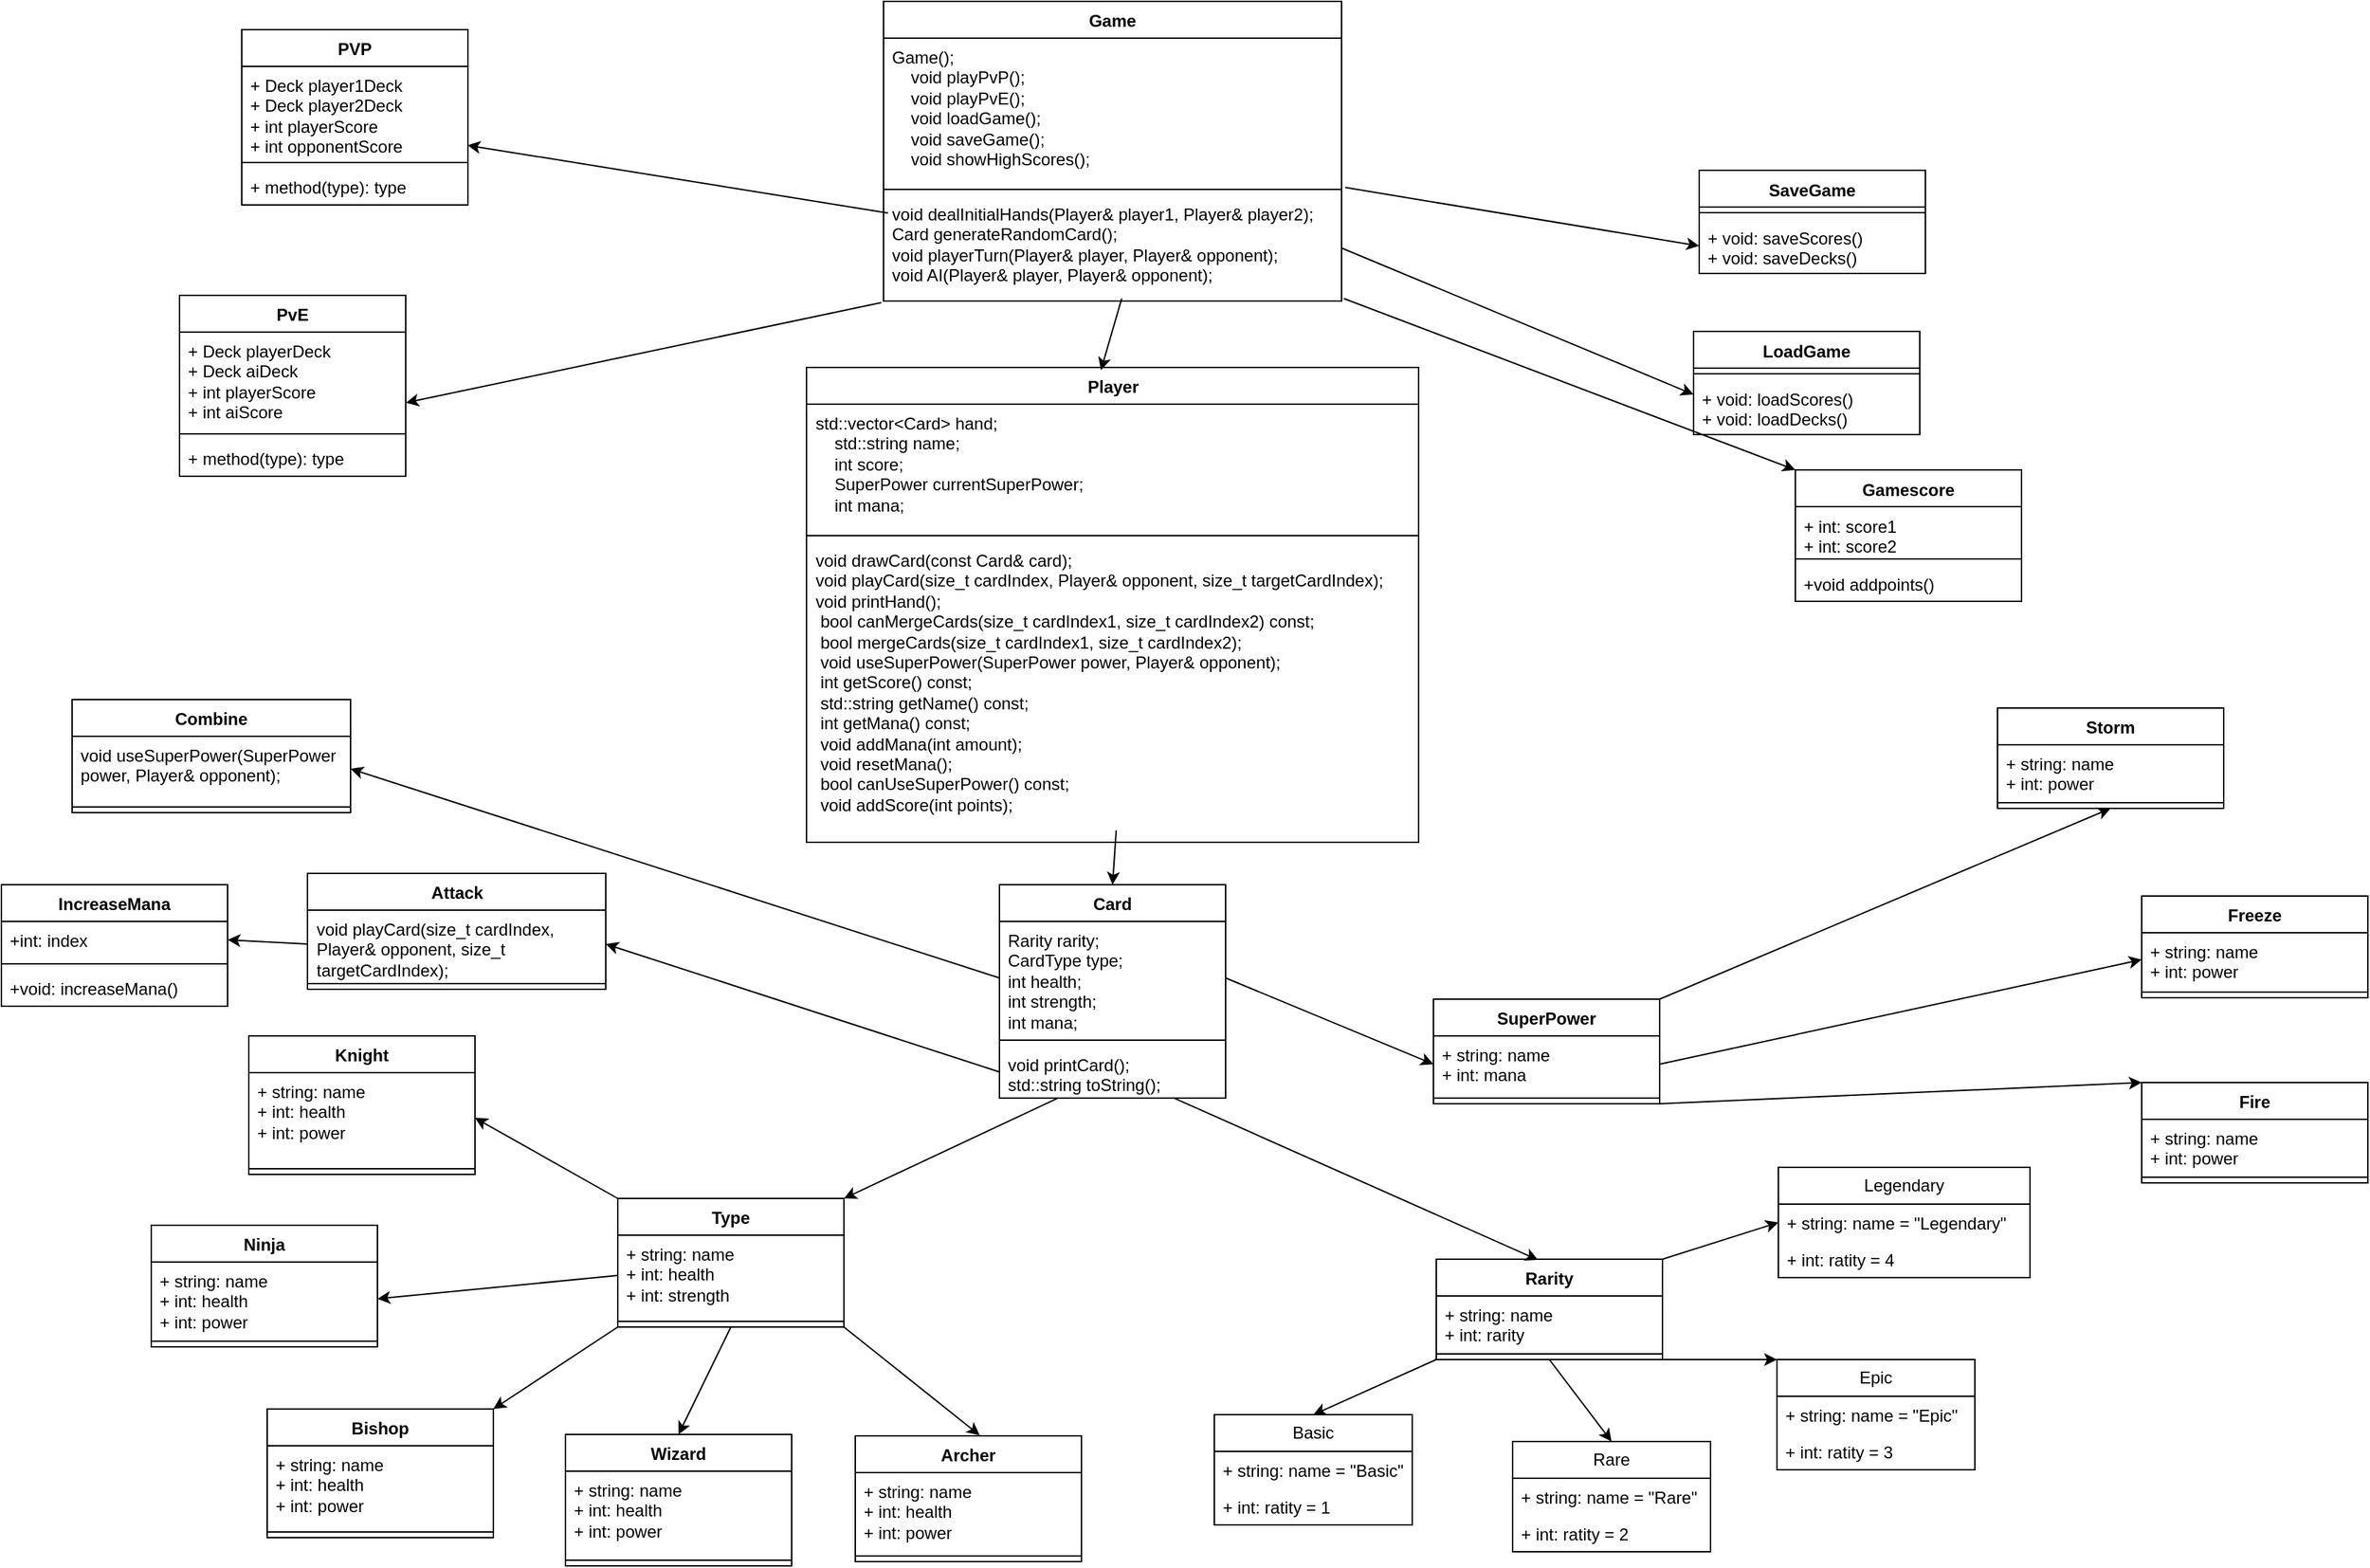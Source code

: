 <mxfile version="26.1.1">
  <diagram id="E9JyEOfvI5HxeWSQjzlO" name="Страница — 1">
    <mxGraphModel dx="2796" dy="2269" grid="0" gridSize="10" guides="1" tooltips="1" connect="1" arrows="1" fold="1" page="1" pageScale="1" pageWidth="827" pageHeight="1169" math="0" shadow="0">
      <root>
        <mxCell id="0" />
        <mxCell id="1" parent="0" />
        <mxCell id="IoHmCcuUlfXKSWEPL0SG-7" value="Card" style="swimlane;fontStyle=1;align=center;verticalAlign=top;childLayout=stackLayout;horizontal=1;startSize=26;horizontalStack=0;resizeParent=1;resizeParentMax=0;resizeLast=0;collapsible=1;marginBottom=0;whiteSpace=wrap;html=1;" parent="1" vertex="1">
          <mxGeometry x="107" y="341" width="160" height="151" as="geometry" />
        </mxCell>
        <mxCell id="IoHmCcuUlfXKSWEPL0SG-8" value="&lt;div&gt;Rarity rarity;&lt;/div&gt;&lt;div&gt;CardType type;&lt;/div&gt;&lt;div&gt;int health;&lt;/div&gt;&lt;div&gt;int strength;&lt;/div&gt;&lt;div&gt;int mana;&lt;/div&gt;" style="text;strokeColor=none;fillColor=none;align=left;verticalAlign=top;spacingLeft=4;spacingRight=4;overflow=hidden;rotatable=0;points=[[0,0.5],[1,0.5]];portConstraint=eastwest;whiteSpace=wrap;html=1;" parent="IoHmCcuUlfXKSWEPL0SG-7" vertex="1">
          <mxGeometry y="26" width="160" height="80" as="geometry" />
        </mxCell>
        <mxCell id="IoHmCcuUlfXKSWEPL0SG-9" value="" style="line;strokeWidth=1;fillColor=none;align=left;verticalAlign=middle;spacingTop=-1;spacingLeft=3;spacingRight=3;rotatable=0;labelPosition=right;points=[];portConstraint=eastwest;strokeColor=inherit;" parent="IoHmCcuUlfXKSWEPL0SG-7" vertex="1">
          <mxGeometry y="106" width="160" height="8" as="geometry" />
        </mxCell>
        <mxCell id="IoHmCcuUlfXKSWEPL0SG-10" value="&lt;div&gt;void printCard();&lt;/div&gt;&lt;div&gt;std::string toString();&lt;/div&gt;" style="text;strokeColor=none;fillColor=none;align=left;verticalAlign=top;spacingLeft=4;spacingRight=4;overflow=hidden;rotatable=0;points=[[0,0.5],[1,0.5]];portConstraint=eastwest;whiteSpace=wrap;html=1;" parent="IoHmCcuUlfXKSWEPL0SG-7" vertex="1">
          <mxGeometry y="114" width="160" height="37" as="geometry" />
        </mxCell>
        <mxCell id="IoHmCcuUlfXKSWEPL0SG-11" value="Type" style="swimlane;fontStyle=1;align=center;verticalAlign=top;childLayout=stackLayout;horizontal=1;startSize=26;horizontalStack=0;resizeParent=1;resizeParentMax=0;resizeLast=0;collapsible=1;marginBottom=0;whiteSpace=wrap;html=1;" parent="1" vertex="1">
          <mxGeometry x="-163" y="563" width="160" height="91" as="geometry" />
        </mxCell>
        <mxCell id="IoHmCcuUlfXKSWEPL0SG-12" value="&lt;div&gt;+ string: name&lt;/div&gt;+ int: health&lt;div&gt;+ int: strength&lt;/div&gt;" style="text;strokeColor=none;fillColor=none;align=left;verticalAlign=top;spacingLeft=4;spacingRight=4;overflow=hidden;rotatable=0;points=[[0,0.5],[1,0.5]];portConstraint=eastwest;whiteSpace=wrap;html=1;" parent="IoHmCcuUlfXKSWEPL0SG-11" vertex="1">
          <mxGeometry y="26" width="160" height="57" as="geometry" />
        </mxCell>
        <mxCell id="IoHmCcuUlfXKSWEPL0SG-13" value="" style="line;strokeWidth=1;fillColor=none;align=left;verticalAlign=middle;spacingTop=-1;spacingLeft=3;spacingRight=3;rotatable=0;labelPosition=right;points=[];portConstraint=eastwest;strokeColor=inherit;" parent="IoHmCcuUlfXKSWEPL0SG-11" vertex="1">
          <mxGeometry y="83" width="160" height="8" as="geometry" />
        </mxCell>
        <mxCell id="IoHmCcuUlfXKSWEPL0SG-19" value="Game" style="swimlane;fontStyle=1;align=center;verticalAlign=top;childLayout=stackLayout;horizontal=1;startSize=26;horizontalStack=0;resizeParent=1;resizeParentMax=0;resizeLast=0;collapsible=1;marginBottom=0;whiteSpace=wrap;html=1;" parent="1" vertex="1">
          <mxGeometry x="25" y="-284" width="324" height="212" as="geometry" />
        </mxCell>
        <mxCell id="IoHmCcuUlfXKSWEPL0SG-20" value="&lt;div&gt;Game();&amp;nbsp;&lt;/div&gt;&lt;div&gt;&amp;nbsp; &amp;nbsp; void playPvP();&amp;nbsp;&lt;/div&gt;&lt;div&gt;&amp;nbsp; &amp;nbsp; void playPvE();&amp;nbsp;&lt;/div&gt;&lt;div&gt;&amp;nbsp; &amp;nbsp; void loadGame();&lt;/div&gt;&lt;div&gt;&amp;nbsp; &amp;nbsp; void saveGame();&lt;/div&gt;&lt;div&gt;&amp;nbsp; &amp;nbsp; void showHighScores();&lt;/div&gt;" style="text;strokeColor=none;fillColor=none;align=left;verticalAlign=top;spacingLeft=4;spacingRight=4;overflow=hidden;rotatable=0;points=[[0,0.5],[1,0.5]];portConstraint=eastwest;whiteSpace=wrap;html=1;" parent="IoHmCcuUlfXKSWEPL0SG-19" vertex="1">
          <mxGeometry y="26" width="324" height="103" as="geometry" />
        </mxCell>
        <mxCell id="IoHmCcuUlfXKSWEPL0SG-21" value="" style="line;strokeWidth=1;fillColor=none;align=left;verticalAlign=middle;spacingTop=-1;spacingLeft=3;spacingRight=3;rotatable=0;labelPosition=right;points=[];portConstraint=eastwest;strokeColor=inherit;" parent="IoHmCcuUlfXKSWEPL0SG-19" vertex="1">
          <mxGeometry y="129" width="324" height="8" as="geometry" />
        </mxCell>
        <mxCell id="IoHmCcuUlfXKSWEPL0SG-22" value="&lt;div&gt;void dealInitialHands(Player&amp;amp; player1, Player&amp;amp; player2);&amp;nbsp;&amp;nbsp;&lt;/div&gt;&lt;div&gt;Card generateRandomCard();&lt;/div&gt;&lt;div&gt;void playerTurn(Player&amp;amp; player, Player&amp;amp; opponent);&lt;/div&gt;&lt;div&gt;void AI(Player&amp;amp; player, Player&amp;amp; opponent);&lt;/div&gt;" style="text;strokeColor=none;fillColor=none;align=left;verticalAlign=top;spacingLeft=4;spacingRight=4;overflow=hidden;rotatable=0;points=[[0,0.5],[1,0.5]];portConstraint=eastwest;whiteSpace=wrap;html=1;" parent="IoHmCcuUlfXKSWEPL0SG-19" vertex="1">
          <mxGeometry y="137" width="324" height="75" as="geometry" />
        </mxCell>
        <mxCell id="IoHmCcuUlfXKSWEPL0SG-27" value="SaveGame" style="swimlane;fontStyle=1;align=center;verticalAlign=top;childLayout=stackLayout;horizontal=1;startSize=26;horizontalStack=0;resizeParent=1;resizeParentMax=0;resizeLast=0;collapsible=1;marginBottom=0;whiteSpace=wrap;html=1;" parent="1" vertex="1">
          <mxGeometry x="602" y="-164.5" width="160" height="73" as="geometry" />
        </mxCell>
        <mxCell id="IoHmCcuUlfXKSWEPL0SG-29" value="" style="line;strokeWidth=1;fillColor=none;align=left;verticalAlign=middle;spacingTop=-1;spacingLeft=3;spacingRight=3;rotatable=0;labelPosition=right;points=[];portConstraint=eastwest;strokeColor=inherit;" parent="IoHmCcuUlfXKSWEPL0SG-27" vertex="1">
          <mxGeometry y="26" width="160" height="8" as="geometry" />
        </mxCell>
        <mxCell id="IoHmCcuUlfXKSWEPL0SG-30" value="+ void: saveScores()&lt;div&gt;+ void: saveDecks()&lt;/div&gt;" style="text;strokeColor=none;fillColor=none;align=left;verticalAlign=top;spacingLeft=4;spacingRight=4;overflow=hidden;rotatable=0;points=[[0,0.5],[1,0.5]];portConstraint=eastwest;whiteSpace=wrap;html=1;" parent="IoHmCcuUlfXKSWEPL0SG-27" vertex="1">
          <mxGeometry y="34" width="160" height="39" as="geometry" />
        </mxCell>
        <mxCell id="IoHmCcuUlfXKSWEPL0SG-31" value="LoadGame" style="swimlane;fontStyle=1;align=center;verticalAlign=top;childLayout=stackLayout;horizontal=1;startSize=26;horizontalStack=0;resizeParent=1;resizeParentMax=0;resizeLast=0;collapsible=1;marginBottom=0;whiteSpace=wrap;html=1;" parent="1" vertex="1">
          <mxGeometry x="598" y="-50.5" width="160" height="73" as="geometry" />
        </mxCell>
        <mxCell id="IoHmCcuUlfXKSWEPL0SG-33" value="" style="line;strokeWidth=1;fillColor=none;align=left;verticalAlign=middle;spacingTop=-1;spacingLeft=3;spacingRight=3;rotatable=0;labelPosition=right;points=[];portConstraint=eastwest;strokeColor=inherit;" parent="IoHmCcuUlfXKSWEPL0SG-31" vertex="1">
          <mxGeometry y="26" width="160" height="8" as="geometry" />
        </mxCell>
        <mxCell id="IoHmCcuUlfXKSWEPL0SG-34" value="+ void: loadScores()&lt;div&gt;+ void: loadDecks()&lt;/div&gt;" style="text;strokeColor=none;fillColor=none;align=left;verticalAlign=top;spacingLeft=4;spacingRight=4;overflow=hidden;rotatable=0;points=[[0,0.5],[1,0.5]];portConstraint=eastwest;whiteSpace=wrap;html=1;" parent="IoHmCcuUlfXKSWEPL0SG-31" vertex="1">
          <mxGeometry y="34" width="160" height="39" as="geometry" />
        </mxCell>
        <mxCell id="IoHmCcuUlfXKSWEPL0SG-35" value="Player" style="swimlane;fontStyle=1;align=center;verticalAlign=top;childLayout=stackLayout;horizontal=1;startSize=26;horizontalStack=0;resizeParent=1;resizeParentMax=0;resizeLast=0;collapsible=1;marginBottom=0;whiteSpace=wrap;html=1;" parent="1" vertex="1">
          <mxGeometry x="-29.5" y="-25" width="433" height="336" as="geometry" />
        </mxCell>
        <mxCell id="IoHmCcuUlfXKSWEPL0SG-36" value="&lt;div&gt;std::vector&amp;lt;Card&amp;gt; hand;&lt;/div&gt;&lt;div&gt;&amp;nbsp; &amp;nbsp; std::string name;&lt;/div&gt;&lt;div&gt;&amp;nbsp; &amp;nbsp; int score;&lt;/div&gt;&lt;div&gt;&amp;nbsp; &amp;nbsp; SuperPower currentSuperPower;&lt;/div&gt;&lt;div&gt;&amp;nbsp; &amp;nbsp; int mana;&lt;/div&gt;" style="text;strokeColor=none;fillColor=none;align=left;verticalAlign=top;spacingLeft=4;spacingRight=4;overflow=hidden;rotatable=0;points=[[0,0.5],[1,0.5]];portConstraint=eastwest;whiteSpace=wrap;html=1;" parent="IoHmCcuUlfXKSWEPL0SG-35" vertex="1">
          <mxGeometry y="26" width="433" height="89" as="geometry" />
        </mxCell>
        <mxCell id="IoHmCcuUlfXKSWEPL0SG-37" value="" style="line;strokeWidth=1;fillColor=none;align=left;verticalAlign=middle;spacingTop=-1;spacingLeft=3;spacingRight=3;rotatable=0;labelPosition=right;points=[];portConstraint=eastwest;strokeColor=inherit;" parent="IoHmCcuUlfXKSWEPL0SG-35" vertex="1">
          <mxGeometry y="115" width="433" height="8" as="geometry" />
        </mxCell>
        <mxCell id="IoHmCcuUlfXKSWEPL0SG-38" value="&lt;div&gt;void drawCard(const Card&amp;amp; card);&amp;nbsp;&lt;/div&gt;&lt;div&gt;void playCard(size_t cardIndex, Player&amp;amp; opponent, size_t targetCardIndex);&amp;nbsp;&lt;/div&gt;&lt;div&gt;void printHand();&amp;nbsp;&lt;/div&gt;&lt;div&gt;&amp;nbsp;bool canMergeCards(size_t cardIndex1, size_t cardIndex2) const;&amp;nbsp;&lt;/div&gt;&lt;div&gt;&amp;nbsp;bool mergeCards(size_t cardIndex1, size_t cardIndex2);&lt;/div&gt;&lt;div&gt;&amp;nbsp;void useSuperPower(SuperPower power, Player&amp;amp; opponent);&amp;nbsp;&amp;nbsp;&lt;/div&gt;&lt;div&gt;&amp;nbsp;int getScore() const;&amp;nbsp;&lt;/div&gt;&lt;div&gt;&amp;nbsp;std::string getName() const;&amp;nbsp;&lt;/div&gt;&lt;div&gt;&amp;nbsp;int getMana() const;&amp;nbsp;&amp;nbsp;&lt;/div&gt;&lt;div&gt;&amp;nbsp;void addMana(int amount);&lt;/div&gt;&lt;div&gt;&amp;nbsp;void resetMana();&amp;nbsp;&lt;/div&gt;&lt;div&gt;&amp;nbsp;bool canUseSuperPower() const;&amp;nbsp;&lt;/div&gt;&lt;div&gt;&amp;nbsp;void addScore(int points);&lt;/div&gt;" style="text;strokeColor=none;fillColor=none;align=left;verticalAlign=top;spacingLeft=4;spacingRight=4;overflow=hidden;rotatable=0;points=[[0,0.5],[1,0.5]];portConstraint=eastwest;whiteSpace=wrap;html=1;" parent="IoHmCcuUlfXKSWEPL0SG-35" vertex="1">
          <mxGeometry y="123" width="433" height="213" as="geometry" />
        </mxCell>
        <mxCell id="IoHmCcuUlfXKSWEPL0SG-39" value="Gamescore" style="swimlane;fontStyle=1;align=center;verticalAlign=top;childLayout=stackLayout;horizontal=1;startSize=26;horizontalStack=0;resizeParent=1;resizeParentMax=0;resizeLast=0;collapsible=1;marginBottom=0;whiteSpace=wrap;html=1;" parent="1" vertex="1">
          <mxGeometry x="670" y="47.5" width="160" height="93" as="geometry" />
        </mxCell>
        <mxCell id="IoHmCcuUlfXKSWEPL0SG-40" value="+ int: score1&lt;div&gt;+ int: score2&lt;/div&gt;" style="text;strokeColor=none;fillColor=none;align=left;verticalAlign=top;spacingLeft=4;spacingRight=4;overflow=hidden;rotatable=0;points=[[0,0.5],[1,0.5]];portConstraint=eastwest;whiteSpace=wrap;html=1;" parent="IoHmCcuUlfXKSWEPL0SG-39" vertex="1">
          <mxGeometry y="26" width="160" height="33" as="geometry" />
        </mxCell>
        <mxCell id="IoHmCcuUlfXKSWEPL0SG-41" value="" style="line;strokeWidth=1;fillColor=none;align=left;verticalAlign=middle;spacingTop=-1;spacingLeft=3;spacingRight=3;rotatable=0;labelPosition=right;points=[];portConstraint=eastwest;strokeColor=inherit;" parent="IoHmCcuUlfXKSWEPL0SG-39" vertex="1">
          <mxGeometry y="59" width="160" height="8" as="geometry" />
        </mxCell>
        <mxCell id="IoHmCcuUlfXKSWEPL0SG-42" value="+void addpoints()" style="text;strokeColor=none;fillColor=none;align=left;verticalAlign=top;spacingLeft=4;spacingRight=4;overflow=hidden;rotatable=0;points=[[0,0.5],[1,0.5]];portConstraint=eastwest;whiteSpace=wrap;html=1;" parent="IoHmCcuUlfXKSWEPL0SG-39" vertex="1">
          <mxGeometry y="67" width="160" height="26" as="geometry" />
        </mxCell>
        <mxCell id="ykiePtWH0I076xpk0Tyk-18" value="Ninja" style="swimlane;fontStyle=1;align=center;verticalAlign=top;childLayout=stackLayout;horizontal=1;startSize=26;horizontalStack=0;resizeParent=1;resizeParentMax=0;resizeLast=0;collapsible=1;marginBottom=0;whiteSpace=wrap;html=1;" parent="1" vertex="1">
          <mxGeometry x="-493" y="582" width="160" height="86" as="geometry" />
        </mxCell>
        <mxCell id="ykiePtWH0I076xpk0Tyk-19" value="&lt;div&gt;+ string: name&lt;/div&gt;+ int: health&lt;div&gt;+ int: power&lt;/div&gt;&lt;div&gt;&lt;br&gt;&lt;/div&gt;" style="text;strokeColor=none;fillColor=none;align=left;verticalAlign=top;spacingLeft=4;spacingRight=4;overflow=hidden;rotatable=0;points=[[0,0.5],[1,0.5]];portConstraint=eastwest;whiteSpace=wrap;html=1;" parent="ykiePtWH0I076xpk0Tyk-18" vertex="1">
          <mxGeometry y="26" width="160" height="52" as="geometry" />
        </mxCell>
        <mxCell id="ykiePtWH0I076xpk0Tyk-20" value="" style="line;strokeWidth=1;fillColor=none;align=left;verticalAlign=middle;spacingTop=-1;spacingLeft=3;spacingRight=3;rotatable=0;labelPosition=right;points=[];portConstraint=eastwest;strokeColor=inherit;" parent="ykiePtWH0I076xpk0Tyk-18" vertex="1">
          <mxGeometry y="78" width="160" height="8" as="geometry" />
        </mxCell>
        <mxCell id="ykiePtWH0I076xpk0Tyk-22" value="Wizard" style="swimlane;fontStyle=1;align=center;verticalAlign=top;childLayout=stackLayout;horizontal=1;startSize=26;horizontalStack=0;resizeParent=1;resizeParentMax=0;resizeLast=0;collapsible=1;marginBottom=0;whiteSpace=wrap;html=1;" parent="1" vertex="1">
          <mxGeometry x="-200" y="730" width="160" height="93" as="geometry" />
        </mxCell>
        <mxCell id="ykiePtWH0I076xpk0Tyk-23" value="&lt;div&gt;+ string: name&lt;/div&gt;+ int: health&lt;div&gt;+ int: power&lt;/div&gt;" style="text;strokeColor=none;fillColor=none;align=left;verticalAlign=top;spacingLeft=4;spacingRight=4;overflow=hidden;rotatable=0;points=[[0,0.5],[1,0.5]];portConstraint=eastwest;whiteSpace=wrap;html=1;" parent="ykiePtWH0I076xpk0Tyk-22" vertex="1">
          <mxGeometry y="26" width="160" height="59" as="geometry" />
        </mxCell>
        <mxCell id="ykiePtWH0I076xpk0Tyk-24" value="" style="line;strokeWidth=1;fillColor=none;align=left;verticalAlign=middle;spacingTop=-1;spacingLeft=3;spacingRight=3;rotatable=0;labelPosition=right;points=[];portConstraint=eastwest;strokeColor=inherit;" parent="ykiePtWH0I076xpk0Tyk-22" vertex="1">
          <mxGeometry y="85" width="160" height="8" as="geometry" />
        </mxCell>
        <mxCell id="ykiePtWH0I076xpk0Tyk-26" value="Archer" style="swimlane;fontStyle=1;align=center;verticalAlign=top;childLayout=stackLayout;horizontal=1;startSize=26;horizontalStack=0;resizeParent=1;resizeParentMax=0;resizeLast=0;collapsible=1;marginBottom=0;whiteSpace=wrap;html=1;" parent="1" vertex="1">
          <mxGeometry x="5" y="731" width="160" height="89" as="geometry" />
        </mxCell>
        <mxCell id="ykiePtWH0I076xpk0Tyk-27" value="&lt;div&gt;+ string: name&lt;/div&gt;+ int: health&lt;div&gt;+ int: power&lt;/div&gt;&lt;div&gt;&lt;br&gt;&lt;/div&gt;" style="text;strokeColor=none;fillColor=none;align=left;verticalAlign=top;spacingLeft=4;spacingRight=4;overflow=hidden;rotatable=0;points=[[0,0.5],[1,0.5]];portConstraint=eastwest;whiteSpace=wrap;html=1;" parent="ykiePtWH0I076xpk0Tyk-26" vertex="1">
          <mxGeometry y="26" width="160" height="55" as="geometry" />
        </mxCell>
        <mxCell id="ykiePtWH0I076xpk0Tyk-28" value="" style="line;strokeWidth=1;fillColor=none;align=left;verticalAlign=middle;spacingTop=-1;spacingLeft=3;spacingRight=3;rotatable=0;labelPosition=right;points=[];portConstraint=eastwest;strokeColor=inherit;" parent="ykiePtWH0I076xpk0Tyk-26" vertex="1">
          <mxGeometry y="81" width="160" height="8" as="geometry" />
        </mxCell>
        <mxCell id="gRIhyt6FCut3fSbZSsYY-1" value="Rarity" style="swimlane;fontStyle=1;align=center;verticalAlign=top;childLayout=stackLayout;horizontal=1;startSize=26;horizontalStack=0;resizeParent=1;resizeParentMax=0;resizeLast=0;collapsible=1;marginBottom=0;whiteSpace=wrap;html=1;" parent="1" vertex="1">
          <mxGeometry x="416" y="606" width="160" height="71" as="geometry" />
        </mxCell>
        <mxCell id="gRIhyt6FCut3fSbZSsYY-2" value="+ string: name&lt;div&gt;+ int: rarity&lt;/div&gt;" style="text;strokeColor=none;fillColor=none;align=left;verticalAlign=top;spacingLeft=4;spacingRight=4;overflow=hidden;rotatable=0;points=[[0,0.5],[1,0.5]];portConstraint=eastwest;whiteSpace=wrap;html=1;" parent="gRIhyt6FCut3fSbZSsYY-1" vertex="1">
          <mxGeometry y="26" width="160" height="37" as="geometry" />
        </mxCell>
        <mxCell id="gRIhyt6FCut3fSbZSsYY-3" value="" style="line;strokeWidth=1;fillColor=none;align=left;verticalAlign=middle;spacingTop=-1;spacingLeft=3;spacingRight=3;rotatable=0;labelPosition=right;points=[];portConstraint=eastwest;strokeColor=inherit;" parent="gRIhyt6FCut3fSbZSsYY-1" vertex="1">
          <mxGeometry y="63" width="160" height="8" as="geometry" />
        </mxCell>
        <mxCell id="gRIhyt6FCut3fSbZSsYY-7" value="Rare" style="swimlane;fontStyle=0;childLayout=stackLayout;horizontal=1;startSize=26;fillColor=none;horizontalStack=0;resizeParent=1;resizeParentMax=0;resizeLast=0;collapsible=1;marginBottom=0;whiteSpace=wrap;html=1;" parent="1" vertex="1">
          <mxGeometry x="470" y="735" width="140" height="78" as="geometry" />
        </mxCell>
        <mxCell id="gRIhyt6FCut3fSbZSsYY-8" value="+ string: name = &quot;Rare&quot;" style="text;strokeColor=none;fillColor=none;align=left;verticalAlign=top;spacingLeft=4;spacingRight=4;overflow=hidden;rotatable=0;points=[[0,0.5],[1,0.5]];portConstraint=eastwest;whiteSpace=wrap;html=1;" parent="gRIhyt6FCut3fSbZSsYY-7" vertex="1">
          <mxGeometry y="26" width="140" height="26" as="geometry" />
        </mxCell>
        <mxCell id="gRIhyt6FCut3fSbZSsYY-9" value="+ int: ratity = 2" style="text;strokeColor=none;fillColor=none;align=left;verticalAlign=top;spacingLeft=4;spacingRight=4;overflow=hidden;rotatable=0;points=[[0,0.5],[1,0.5]];portConstraint=eastwest;whiteSpace=wrap;html=1;" parent="gRIhyt6FCut3fSbZSsYY-7" vertex="1">
          <mxGeometry y="52" width="140" height="26" as="geometry" />
        </mxCell>
        <mxCell id="gRIhyt6FCut3fSbZSsYY-11" value="Epic" style="swimlane;fontStyle=0;childLayout=stackLayout;horizontal=1;startSize=26;fillColor=none;horizontalStack=0;resizeParent=1;resizeParentMax=0;resizeLast=0;collapsible=1;marginBottom=0;whiteSpace=wrap;html=1;" parent="1" vertex="1">
          <mxGeometry x="657" y="677" width="140" height="78" as="geometry" />
        </mxCell>
        <mxCell id="gRIhyt6FCut3fSbZSsYY-12" value="+ string: name = &quot;Epic&quot;" style="text;strokeColor=none;fillColor=none;align=left;verticalAlign=top;spacingLeft=4;spacingRight=4;overflow=hidden;rotatable=0;points=[[0,0.5],[1,0.5]];portConstraint=eastwest;whiteSpace=wrap;html=1;" parent="gRIhyt6FCut3fSbZSsYY-11" vertex="1">
          <mxGeometry y="26" width="140" height="26" as="geometry" />
        </mxCell>
        <mxCell id="gRIhyt6FCut3fSbZSsYY-13" value="+ int: ratity = 3" style="text;strokeColor=none;fillColor=none;align=left;verticalAlign=top;spacingLeft=4;spacingRight=4;overflow=hidden;rotatable=0;points=[[0,0.5],[1,0.5]];portConstraint=eastwest;whiteSpace=wrap;html=1;" parent="gRIhyt6FCut3fSbZSsYY-11" vertex="1">
          <mxGeometry y="52" width="140" height="26" as="geometry" />
        </mxCell>
        <mxCell id="gRIhyt6FCut3fSbZSsYY-15" value="Legendary" style="swimlane;fontStyle=0;childLayout=stackLayout;horizontal=1;startSize=26;fillColor=none;horizontalStack=0;resizeParent=1;resizeParentMax=0;resizeLast=0;collapsible=1;marginBottom=0;whiteSpace=wrap;html=1;" parent="1" vertex="1">
          <mxGeometry x="658" y="541" width="178" height="78" as="geometry" />
        </mxCell>
        <mxCell id="gRIhyt6FCut3fSbZSsYY-16" value="+ string: name = &quot;Legendary&quot;" style="text;strokeColor=none;fillColor=none;align=left;verticalAlign=top;spacingLeft=4;spacingRight=4;overflow=hidden;rotatable=0;points=[[0,0.5],[1,0.5]];portConstraint=eastwest;whiteSpace=wrap;html=1;" parent="gRIhyt6FCut3fSbZSsYY-15" vertex="1">
          <mxGeometry y="26" width="178" height="26" as="geometry" />
        </mxCell>
        <mxCell id="gRIhyt6FCut3fSbZSsYY-17" value="+ int: ratity = 4" style="text;strokeColor=none;fillColor=none;align=left;verticalAlign=top;spacingLeft=4;spacingRight=4;overflow=hidden;rotatable=0;points=[[0,0.5],[1,0.5]];portConstraint=eastwest;whiteSpace=wrap;html=1;" parent="gRIhyt6FCut3fSbZSsYY-15" vertex="1">
          <mxGeometry y="52" width="178" height="26" as="geometry" />
        </mxCell>
        <mxCell id="gRIhyt6FCut3fSbZSsYY-23" value="Basic" style="swimlane;fontStyle=0;childLayout=stackLayout;horizontal=1;startSize=26;fillColor=none;horizontalStack=0;resizeParent=1;resizeParentMax=0;resizeLast=0;collapsible=1;marginBottom=0;whiteSpace=wrap;html=1;" parent="1" vertex="1">
          <mxGeometry x="259" y="716" width="140" height="78" as="geometry" />
        </mxCell>
        <mxCell id="gRIhyt6FCut3fSbZSsYY-24" value="+ string: name = &quot;Basic&quot;" style="text;strokeColor=none;fillColor=none;align=left;verticalAlign=top;spacingLeft=4;spacingRight=4;overflow=hidden;rotatable=0;points=[[0,0.5],[1,0.5]];portConstraint=eastwest;whiteSpace=wrap;html=1;" parent="gRIhyt6FCut3fSbZSsYY-23" vertex="1">
          <mxGeometry y="26" width="140" height="26" as="geometry" />
        </mxCell>
        <mxCell id="gRIhyt6FCut3fSbZSsYY-25" value="+ int: ratity = 1" style="text;strokeColor=none;fillColor=none;align=left;verticalAlign=top;spacingLeft=4;spacingRight=4;overflow=hidden;rotatable=0;points=[[0,0.5],[1,0.5]];portConstraint=eastwest;whiteSpace=wrap;html=1;" parent="gRIhyt6FCut3fSbZSsYY-23" vertex="1">
          <mxGeometry y="52" width="140" height="26" as="geometry" />
        </mxCell>
        <mxCell id="Vi8m5XkyfNH3j2hQM7OZ-9" value="Knight" style="swimlane;fontStyle=1;align=center;verticalAlign=top;childLayout=stackLayout;horizontal=1;startSize=26;horizontalStack=0;resizeParent=1;resizeParentMax=0;resizeLast=0;collapsible=1;marginBottom=0;whiteSpace=wrap;html=1;" parent="1" vertex="1">
          <mxGeometry x="-424" y="448" width="160" height="98" as="geometry" />
        </mxCell>
        <mxCell id="Vi8m5XkyfNH3j2hQM7OZ-10" value="&lt;div&gt;+ string: name&lt;/div&gt;+ int: health&lt;div&gt;+ int: power&lt;/div&gt;" style="text;strokeColor=none;fillColor=none;align=left;verticalAlign=top;spacingLeft=4;spacingRight=4;overflow=hidden;rotatable=0;points=[[0,0.5],[1,0.5]];portConstraint=eastwest;whiteSpace=wrap;html=1;" parent="Vi8m5XkyfNH3j2hQM7OZ-9" vertex="1">
          <mxGeometry y="26" width="160" height="64" as="geometry" />
        </mxCell>
        <mxCell id="Vi8m5XkyfNH3j2hQM7OZ-11" value="" style="line;strokeWidth=1;fillColor=none;align=left;verticalAlign=middle;spacingTop=-1;spacingLeft=3;spacingRight=3;rotatable=0;labelPosition=right;points=[];portConstraint=eastwest;strokeColor=inherit;" parent="Vi8m5XkyfNH3j2hQM7OZ-9" vertex="1">
          <mxGeometry y="90" width="160" height="8" as="geometry" />
        </mxCell>
        <mxCell id="Vi8m5XkyfNH3j2hQM7OZ-18" value="Bishop" style="swimlane;fontStyle=1;align=center;verticalAlign=top;childLayout=stackLayout;horizontal=1;startSize=26;horizontalStack=0;resizeParent=1;resizeParentMax=0;resizeLast=0;collapsible=1;marginBottom=0;whiteSpace=wrap;html=1;" parent="1" vertex="1">
          <mxGeometry x="-411" y="712" width="160" height="91" as="geometry" />
        </mxCell>
        <mxCell id="Vi8m5XkyfNH3j2hQM7OZ-19" value="&lt;div&gt;+ string: name&lt;/div&gt;+ int: health&lt;div&gt;+ int: power&lt;/div&gt;&lt;div&gt;&lt;br&gt;&lt;/div&gt;" style="text;strokeColor=none;fillColor=none;align=left;verticalAlign=top;spacingLeft=4;spacingRight=4;overflow=hidden;rotatable=0;points=[[0,0.5],[1,0.5]];portConstraint=eastwest;whiteSpace=wrap;html=1;" parent="Vi8m5XkyfNH3j2hQM7OZ-18" vertex="1">
          <mxGeometry y="26" width="160" height="57" as="geometry" />
        </mxCell>
        <mxCell id="Vi8m5XkyfNH3j2hQM7OZ-20" value="" style="line;strokeWidth=1;fillColor=none;align=left;verticalAlign=middle;spacingTop=-1;spacingLeft=3;spacingRight=3;rotatable=0;labelPosition=right;points=[];portConstraint=eastwest;strokeColor=inherit;" parent="Vi8m5XkyfNH3j2hQM7OZ-18" vertex="1">
          <mxGeometry y="83" width="160" height="8" as="geometry" />
        </mxCell>
        <mxCell id="Vi8m5XkyfNH3j2hQM7OZ-24" value="Storm" style="swimlane;fontStyle=1;align=center;verticalAlign=top;childLayout=stackLayout;horizontal=1;startSize=26;horizontalStack=0;resizeParent=1;resizeParentMax=0;resizeLast=0;collapsible=1;marginBottom=0;whiteSpace=wrap;html=1;" parent="1" vertex="1">
          <mxGeometry x="813" y="216" width="160" height="71" as="geometry" />
        </mxCell>
        <mxCell id="Vi8m5XkyfNH3j2hQM7OZ-25" value="+ string: name&lt;div&gt;+ int: power&lt;/div&gt;" style="text;strokeColor=none;fillColor=none;align=left;verticalAlign=top;spacingLeft=4;spacingRight=4;overflow=hidden;rotatable=0;points=[[0,0.5],[1,0.5]];portConstraint=eastwest;whiteSpace=wrap;html=1;" parent="Vi8m5XkyfNH3j2hQM7OZ-24" vertex="1">
          <mxGeometry y="26" width="160" height="37" as="geometry" />
        </mxCell>
        <mxCell id="Vi8m5XkyfNH3j2hQM7OZ-26" value="" style="line;strokeWidth=1;fillColor=none;align=left;verticalAlign=middle;spacingTop=-1;spacingLeft=3;spacingRight=3;rotatable=0;labelPosition=right;points=[];portConstraint=eastwest;strokeColor=inherit;" parent="Vi8m5XkyfNH3j2hQM7OZ-24" vertex="1">
          <mxGeometry y="63" width="160" height="8" as="geometry" />
        </mxCell>
        <mxCell id="Vi8m5XkyfNH3j2hQM7OZ-28" value="PVP" style="swimlane;fontStyle=1;align=center;verticalAlign=top;childLayout=stackLayout;horizontal=1;startSize=26;horizontalStack=0;resizeParent=1;resizeParentMax=0;resizeLast=0;collapsible=1;marginBottom=0;whiteSpace=wrap;html=1;" parent="1" vertex="1">
          <mxGeometry x="-429" y="-264" width="160" height="124" as="geometry" />
        </mxCell>
        <mxCell id="Vi8m5XkyfNH3j2hQM7OZ-29" value="+ Deck player1Deck&lt;div&gt;+ Deck player2Deck&lt;/div&gt;&lt;div&gt;+ int playerScore&lt;/div&gt;&lt;div&gt;+ int opponentScore&lt;/div&gt;" style="text;strokeColor=none;fillColor=none;align=left;verticalAlign=top;spacingLeft=4;spacingRight=4;overflow=hidden;rotatable=0;points=[[0,0.5],[1,0.5]];portConstraint=eastwest;whiteSpace=wrap;html=1;" parent="Vi8m5XkyfNH3j2hQM7OZ-28" vertex="1">
          <mxGeometry y="26" width="160" height="64" as="geometry" />
        </mxCell>
        <mxCell id="Vi8m5XkyfNH3j2hQM7OZ-30" value="" style="line;strokeWidth=1;fillColor=none;align=left;verticalAlign=middle;spacingTop=-1;spacingLeft=3;spacingRight=3;rotatable=0;labelPosition=right;points=[];portConstraint=eastwest;strokeColor=inherit;" parent="Vi8m5XkyfNH3j2hQM7OZ-28" vertex="1">
          <mxGeometry y="90" width="160" height="8" as="geometry" />
        </mxCell>
        <mxCell id="Vi8m5XkyfNH3j2hQM7OZ-31" value="+ method(type): type" style="text;strokeColor=none;fillColor=none;align=left;verticalAlign=top;spacingLeft=4;spacingRight=4;overflow=hidden;rotatable=0;points=[[0,0.5],[1,0.5]];portConstraint=eastwest;whiteSpace=wrap;html=1;" parent="Vi8m5XkyfNH3j2hQM7OZ-28" vertex="1">
          <mxGeometry y="98" width="160" height="26" as="geometry" />
        </mxCell>
        <mxCell id="Vi8m5XkyfNH3j2hQM7OZ-32" value="PvE" style="swimlane;fontStyle=1;align=center;verticalAlign=top;childLayout=stackLayout;horizontal=1;startSize=26;horizontalStack=0;resizeParent=1;resizeParentMax=0;resizeLast=0;collapsible=1;marginBottom=0;whiteSpace=wrap;html=1;" parent="1" vertex="1">
          <mxGeometry x="-473" y="-76" width="160" height="128" as="geometry" />
        </mxCell>
        <mxCell id="Vi8m5XkyfNH3j2hQM7OZ-33" value="+ Deck playerDeck&lt;div&gt;+ Deck aiDeck&lt;/div&gt;&lt;div&gt;+ int playerScore&lt;/div&gt;&lt;div&gt;+ int aiScore&lt;/div&gt;" style="text;strokeColor=none;fillColor=none;align=left;verticalAlign=top;spacingLeft=4;spacingRight=4;overflow=hidden;rotatable=0;points=[[0,0.5],[1,0.5]];portConstraint=eastwest;whiteSpace=wrap;html=1;" parent="Vi8m5XkyfNH3j2hQM7OZ-32" vertex="1">
          <mxGeometry y="26" width="160" height="68" as="geometry" />
        </mxCell>
        <mxCell id="Vi8m5XkyfNH3j2hQM7OZ-34" value="" style="line;strokeWidth=1;fillColor=none;align=left;verticalAlign=middle;spacingTop=-1;spacingLeft=3;spacingRight=3;rotatable=0;labelPosition=right;points=[];portConstraint=eastwest;strokeColor=inherit;" parent="Vi8m5XkyfNH3j2hQM7OZ-32" vertex="1">
          <mxGeometry y="94" width="160" height="8" as="geometry" />
        </mxCell>
        <mxCell id="Vi8m5XkyfNH3j2hQM7OZ-35" value="+ method(type): type" style="text;strokeColor=none;fillColor=none;align=left;verticalAlign=top;spacingLeft=4;spacingRight=4;overflow=hidden;rotatable=0;points=[[0,0.5],[1,0.5]];portConstraint=eastwest;whiteSpace=wrap;html=1;" parent="Vi8m5XkyfNH3j2hQM7OZ-32" vertex="1">
          <mxGeometry y="102" width="160" height="26" as="geometry" />
        </mxCell>
        <mxCell id="Vi8m5XkyfNH3j2hQM7OZ-36" value="Freeze" style="swimlane;fontStyle=1;align=center;verticalAlign=top;childLayout=stackLayout;horizontal=1;startSize=26;horizontalStack=0;resizeParent=1;resizeParentMax=0;resizeLast=0;collapsible=1;marginBottom=0;whiteSpace=wrap;html=1;" parent="1" vertex="1">
          <mxGeometry x="915" y="349" width="160" height="72" as="geometry" />
        </mxCell>
        <mxCell id="Vi8m5XkyfNH3j2hQM7OZ-37" value="+ string: name&lt;div&gt;+ int: power&lt;/div&gt;" style="text;strokeColor=none;fillColor=none;align=left;verticalAlign=top;spacingLeft=4;spacingRight=4;overflow=hidden;rotatable=0;points=[[0,0.5],[1,0.5]];portConstraint=eastwest;whiteSpace=wrap;html=1;" parent="Vi8m5XkyfNH3j2hQM7OZ-36" vertex="1">
          <mxGeometry y="26" width="160" height="38" as="geometry" />
        </mxCell>
        <mxCell id="Vi8m5XkyfNH3j2hQM7OZ-38" value="" style="line;strokeWidth=1;fillColor=none;align=left;verticalAlign=middle;spacingTop=-1;spacingLeft=3;spacingRight=3;rotatable=0;labelPosition=right;points=[];portConstraint=eastwest;strokeColor=inherit;" parent="Vi8m5XkyfNH3j2hQM7OZ-36" vertex="1">
          <mxGeometry y="64" width="160" height="8" as="geometry" />
        </mxCell>
        <mxCell id="Vi8m5XkyfNH3j2hQM7OZ-40" value="Fire" style="swimlane;fontStyle=1;align=center;verticalAlign=top;childLayout=stackLayout;horizontal=1;startSize=26;horizontalStack=0;resizeParent=1;resizeParentMax=0;resizeLast=0;collapsible=1;marginBottom=0;whiteSpace=wrap;html=1;" parent="1" vertex="1">
          <mxGeometry x="915" y="481" width="160" height="71" as="geometry" />
        </mxCell>
        <mxCell id="Vi8m5XkyfNH3j2hQM7OZ-41" value="+ string: name&lt;div&gt;+ int: power&lt;/div&gt;" style="text;strokeColor=none;fillColor=none;align=left;verticalAlign=top;spacingLeft=4;spacingRight=4;overflow=hidden;rotatable=0;points=[[0,0.5],[1,0.5]];portConstraint=eastwest;whiteSpace=wrap;html=1;" parent="Vi8m5XkyfNH3j2hQM7OZ-40" vertex="1">
          <mxGeometry y="26" width="160" height="37" as="geometry" />
        </mxCell>
        <mxCell id="Vi8m5XkyfNH3j2hQM7OZ-42" value="" style="line;strokeWidth=1;fillColor=none;align=left;verticalAlign=middle;spacingTop=-1;spacingLeft=3;spacingRight=3;rotatable=0;labelPosition=right;points=[];portConstraint=eastwest;strokeColor=inherit;" parent="Vi8m5XkyfNH3j2hQM7OZ-40" vertex="1">
          <mxGeometry y="63" width="160" height="8" as="geometry" />
        </mxCell>
        <mxCell id="Vi8m5XkyfNH3j2hQM7OZ-44" value="SuperPower" style="swimlane;fontStyle=1;align=center;verticalAlign=top;childLayout=stackLayout;horizontal=1;startSize=26;horizontalStack=0;resizeParent=1;resizeParentMax=0;resizeLast=0;collapsible=1;marginBottom=0;whiteSpace=wrap;html=1;" parent="1" vertex="1">
          <mxGeometry x="414" y="422" width="160" height="74" as="geometry" />
        </mxCell>
        <mxCell id="Vi8m5XkyfNH3j2hQM7OZ-45" value="+ string: name&lt;div&gt;+ int: mana&lt;/div&gt;" style="text;strokeColor=none;fillColor=none;align=left;verticalAlign=top;spacingLeft=4;spacingRight=4;overflow=hidden;rotatable=0;points=[[0,0.5],[1,0.5]];portConstraint=eastwest;whiteSpace=wrap;html=1;" parent="Vi8m5XkyfNH3j2hQM7OZ-44" vertex="1">
          <mxGeometry y="26" width="160" height="40" as="geometry" />
        </mxCell>
        <mxCell id="Vi8m5XkyfNH3j2hQM7OZ-46" value="" style="line;strokeWidth=1;fillColor=none;align=left;verticalAlign=middle;spacingTop=-1;spacingLeft=3;spacingRight=3;rotatable=0;labelPosition=right;points=[];portConstraint=eastwest;strokeColor=inherit;" parent="Vi8m5XkyfNH3j2hQM7OZ-44" vertex="1">
          <mxGeometry y="66" width="160" height="8" as="geometry" />
        </mxCell>
        <mxCell id="Vi8m5XkyfNH3j2hQM7OZ-55" value="Attack" style="swimlane;fontStyle=1;align=center;verticalAlign=top;childLayout=stackLayout;horizontal=1;startSize=26;horizontalStack=0;resizeParent=1;resizeParentMax=0;resizeLast=0;collapsible=1;marginBottom=0;whiteSpace=wrap;html=1;" parent="1" vertex="1">
          <mxGeometry x="-382.5" y="333" width="211" height="82" as="geometry" />
        </mxCell>
        <mxCell id="Vi8m5XkyfNH3j2hQM7OZ-56" value="void playCard(size_t cardIndex, Player&amp;amp; opponent, size_t targetCardIndex);" style="text;strokeColor=none;fillColor=none;align=left;verticalAlign=top;spacingLeft=4;spacingRight=4;overflow=hidden;rotatable=0;points=[[0,0.5],[1,0.5]];portConstraint=eastwest;whiteSpace=wrap;html=1;" parent="Vi8m5XkyfNH3j2hQM7OZ-55" vertex="1">
          <mxGeometry y="26" width="211" height="48" as="geometry" />
        </mxCell>
        <mxCell id="Vi8m5XkyfNH3j2hQM7OZ-57" value="" style="line;strokeWidth=1;fillColor=none;align=left;verticalAlign=middle;spacingTop=-1;spacingLeft=3;spacingRight=3;rotatable=0;labelPosition=right;points=[];portConstraint=eastwest;strokeColor=inherit;" parent="Vi8m5XkyfNH3j2hQM7OZ-55" vertex="1">
          <mxGeometry y="74" width="211" height="8" as="geometry" />
        </mxCell>
        <mxCell id="Vi8m5XkyfNH3j2hQM7OZ-59" value="Combine" style="swimlane;fontStyle=1;align=center;verticalAlign=top;childLayout=stackLayout;horizontal=1;startSize=26;horizontalStack=0;resizeParent=1;resizeParentMax=0;resizeLast=0;collapsible=1;marginBottom=0;whiteSpace=wrap;html=1;" parent="1" vertex="1">
          <mxGeometry x="-549" y="210" width="197" height="80" as="geometry" />
        </mxCell>
        <mxCell id="Vi8m5XkyfNH3j2hQM7OZ-60" value="void useSuperPower(SuperPower power, Player&amp;amp; opponent);" style="text;strokeColor=none;fillColor=none;align=left;verticalAlign=top;spacingLeft=4;spacingRight=4;overflow=hidden;rotatable=0;points=[[0,0.5],[1,0.5]];portConstraint=eastwest;whiteSpace=wrap;html=1;" parent="Vi8m5XkyfNH3j2hQM7OZ-59" vertex="1">
          <mxGeometry y="26" width="197" height="46" as="geometry" />
        </mxCell>
        <mxCell id="Vi8m5XkyfNH3j2hQM7OZ-61" value="" style="line;strokeWidth=1;fillColor=none;align=left;verticalAlign=middle;spacingTop=-1;spacingLeft=3;spacingRight=3;rotatable=0;labelPosition=right;points=[];portConstraint=eastwest;strokeColor=inherit;" parent="Vi8m5XkyfNH3j2hQM7OZ-59" vertex="1">
          <mxGeometry y="72" width="197" height="8" as="geometry" />
        </mxCell>
        <mxCell id="Vi8m5XkyfNH3j2hQM7OZ-67" value="IncreaseMana" style="swimlane;fontStyle=1;align=center;verticalAlign=top;childLayout=stackLayout;horizontal=1;startSize=26;horizontalStack=0;resizeParent=1;resizeParentMax=0;resizeLast=0;collapsible=1;marginBottom=0;whiteSpace=wrap;html=1;" parent="1" vertex="1">
          <mxGeometry x="-599" y="341" width="160" height="86" as="geometry" />
        </mxCell>
        <mxCell id="Vi8m5XkyfNH3j2hQM7OZ-68" value="+int: index" style="text;strokeColor=none;fillColor=none;align=left;verticalAlign=top;spacingLeft=4;spacingRight=4;overflow=hidden;rotatable=0;points=[[0,0.5],[1,0.5]];portConstraint=eastwest;whiteSpace=wrap;html=1;" parent="Vi8m5XkyfNH3j2hQM7OZ-67" vertex="1">
          <mxGeometry y="26" width="160" height="26" as="geometry" />
        </mxCell>
        <mxCell id="Vi8m5XkyfNH3j2hQM7OZ-69" value="" style="line;strokeWidth=1;fillColor=none;align=left;verticalAlign=middle;spacingTop=-1;spacingLeft=3;spacingRight=3;rotatable=0;labelPosition=right;points=[];portConstraint=eastwest;strokeColor=inherit;" parent="Vi8m5XkyfNH3j2hQM7OZ-67" vertex="1">
          <mxGeometry y="52" width="160" height="8" as="geometry" />
        </mxCell>
        <mxCell id="Vi8m5XkyfNH3j2hQM7OZ-70" value="+void: increaseMana()" style="text;strokeColor=none;fillColor=none;align=left;verticalAlign=top;spacingLeft=4;spacingRight=4;overflow=hidden;rotatable=0;points=[[0,0.5],[1,0.5]];portConstraint=eastwest;whiteSpace=wrap;html=1;" parent="Vi8m5XkyfNH3j2hQM7OZ-67" vertex="1">
          <mxGeometry y="60" width="160" height="26" as="geometry" />
        </mxCell>
        <mxCell id="Vi8m5XkyfNH3j2hQM7OZ-71" value="" style="endArrow=classic;html=1;rounded=0;entryX=0.481;entryY=0.006;entryDx=0;entryDy=0;exitX=0.52;exitY=0.977;exitDx=0;exitDy=0;exitPerimeter=0;entryPerimeter=0;" parent="1" source="IoHmCcuUlfXKSWEPL0SG-22" target="IoHmCcuUlfXKSWEPL0SG-35" edge="1">
          <mxGeometry width="50" height="50" relative="1" as="geometry">
            <mxPoint x="199" y="-281" as="sourcePoint" />
            <mxPoint x="309" y="-99.0" as="targetPoint" />
          </mxGeometry>
        </mxCell>
        <mxCell id="Vi8m5XkyfNH3j2hQM7OZ-72" value="" style="endArrow=classic;html=1;rounded=0;exitX=-0.005;exitY=1.015;exitDx=0;exitDy=0;exitPerimeter=0;entryX=1.001;entryY=0.735;entryDx=0;entryDy=0;entryPerimeter=0;" parent="1" source="IoHmCcuUlfXKSWEPL0SG-22" target="Vi8m5XkyfNH3j2hQM7OZ-33" edge="1">
          <mxGeometry width="50" height="50" relative="1" as="geometry">
            <mxPoint x="197" y="-312" as="sourcePoint" />
            <mxPoint x="247" y="-362" as="targetPoint" />
          </mxGeometry>
        </mxCell>
        <mxCell id="Vi8m5XkyfNH3j2hQM7OZ-73" value="" style="endArrow=classic;html=1;rounded=0;exitX=0.01;exitY=0.17;exitDx=0;exitDy=0;exitPerimeter=0;entryX=0.998;entryY=0.872;entryDx=0;entryDy=0;entryPerimeter=0;" parent="1" source="IoHmCcuUlfXKSWEPL0SG-22" target="Vi8m5XkyfNH3j2hQM7OZ-29" edge="1">
          <mxGeometry width="50" height="50" relative="1" as="geometry">
            <mxPoint x="197" y="-312" as="sourcePoint" />
            <mxPoint x="247" y="-362" as="targetPoint" />
          </mxGeometry>
        </mxCell>
        <mxCell id="Vi8m5XkyfNH3j2hQM7OZ-74" value="" style="endArrow=classic;html=1;rounded=0;entryX=0;entryY=0.5;entryDx=0;entryDy=0;exitX=1.008;exitY=1.026;exitDx=0;exitDy=0;exitPerimeter=0;" parent="1" source="IoHmCcuUlfXKSWEPL0SG-20" target="IoHmCcuUlfXKSWEPL0SG-30" edge="1">
          <mxGeometry width="50" height="50" relative="1" as="geometry">
            <mxPoint x="197" y="-312" as="sourcePoint" />
            <mxPoint x="247" y="-362" as="targetPoint" />
          </mxGeometry>
        </mxCell>
        <mxCell id="Vi8m5XkyfNH3j2hQM7OZ-75" value="" style="endArrow=classic;html=1;rounded=0;exitX=1;exitY=0.5;exitDx=0;exitDy=0;entryX=0;entryY=0.272;entryDx=0;entryDy=0;entryPerimeter=0;" parent="1" source="IoHmCcuUlfXKSWEPL0SG-22" target="IoHmCcuUlfXKSWEPL0SG-34" edge="1">
          <mxGeometry width="50" height="50" relative="1" as="geometry">
            <mxPoint x="197" y="-312" as="sourcePoint" />
            <mxPoint x="247" y="-362" as="targetPoint" />
          </mxGeometry>
        </mxCell>
        <mxCell id="Vi8m5XkyfNH3j2hQM7OZ-76" value="" style="endArrow=classic;html=1;rounded=0;exitX=1.005;exitY=0.977;exitDx=0;exitDy=0;exitPerimeter=0;entryX=0;entryY=0;entryDx=0;entryDy=0;" parent="1" source="IoHmCcuUlfXKSWEPL0SG-22" target="IoHmCcuUlfXKSWEPL0SG-39" edge="1">
          <mxGeometry width="50" height="50" relative="1" as="geometry">
            <mxPoint x="197" y="-312" as="sourcePoint" />
            <mxPoint x="247" y="-362" as="targetPoint" />
          </mxGeometry>
        </mxCell>
        <mxCell id="Vi8m5XkyfNH3j2hQM7OZ-77" value="" style="endArrow=classic;html=1;rounded=0;exitX=0.506;exitY=0.96;exitDx=0;exitDy=0;exitPerimeter=0;entryX=0.5;entryY=0;entryDx=0;entryDy=0;" parent="1" source="IoHmCcuUlfXKSWEPL0SG-38" target="IoHmCcuUlfXKSWEPL0SG-7" edge="1">
          <mxGeometry width="50" height="50" relative="1" as="geometry">
            <mxPoint x="311" y="236" as="sourcePoint" />
            <mxPoint x="361" y="186" as="targetPoint" />
          </mxGeometry>
        </mxCell>
        <mxCell id="Vi8m5XkyfNH3j2hQM7OZ-78" value="" style="endArrow=classic;html=1;rounded=0;exitX=0;exitY=0.5;exitDx=0;exitDy=0;entryX=1;entryY=0.5;entryDx=0;entryDy=0;" parent="1" source="IoHmCcuUlfXKSWEPL0SG-10" target="Vi8m5XkyfNH3j2hQM7OZ-56" edge="1">
          <mxGeometry width="50" height="50" relative="1" as="geometry">
            <mxPoint x="358" y="607" as="sourcePoint" />
            <mxPoint x="408" y="557" as="targetPoint" />
          </mxGeometry>
        </mxCell>
        <mxCell id="Vi8m5XkyfNH3j2hQM7OZ-79" value="" style="endArrow=classic;html=1;rounded=0;entryX=1;entryY=0;entryDx=0;entryDy=0;exitX=0.256;exitY=1.005;exitDx=0;exitDy=0;exitPerimeter=0;" parent="1" source="IoHmCcuUlfXKSWEPL0SG-10" target="IoHmCcuUlfXKSWEPL0SG-11" edge="1">
          <mxGeometry width="50" height="50" relative="1" as="geometry">
            <mxPoint x="358" y="607" as="sourcePoint" />
            <mxPoint x="408" y="557" as="targetPoint" />
          </mxGeometry>
        </mxCell>
        <mxCell id="Vi8m5XkyfNH3j2hQM7OZ-80" value="" style="endArrow=classic;html=1;rounded=0;exitX=0.769;exitY=0.995;exitDx=0;exitDy=0;exitPerimeter=0;entryX=0.45;entryY=0.007;entryDx=0;entryDy=0;entryPerimeter=0;" parent="1" source="IoHmCcuUlfXKSWEPL0SG-10" target="gRIhyt6FCut3fSbZSsYY-1" edge="1">
          <mxGeometry width="50" height="50" relative="1" as="geometry">
            <mxPoint x="358" y="607" as="sourcePoint" />
            <mxPoint x="408" y="557" as="targetPoint" />
          </mxGeometry>
        </mxCell>
        <mxCell id="Vi8m5XkyfNH3j2hQM7OZ-81" value="" style="endArrow=classic;html=1;rounded=0;exitX=0;exitY=0.5;exitDx=0;exitDy=0;entryX=1;entryY=0.5;entryDx=0;entryDy=0;" parent="1" source="Vi8m5XkyfNH3j2hQM7OZ-56" target="Vi8m5XkyfNH3j2hQM7OZ-68" edge="1">
          <mxGeometry width="50" height="50" relative="1" as="geometry">
            <mxPoint x="157" y="653" as="sourcePoint" />
            <mxPoint x="207" y="603" as="targetPoint" />
          </mxGeometry>
        </mxCell>
        <mxCell id="Vi8m5XkyfNH3j2hQM7OZ-82" value="" style="endArrow=classic;html=1;rounded=0;exitX=0;exitY=0.5;exitDx=0;exitDy=0;entryX=1;entryY=0.5;entryDx=0;entryDy=0;" parent="1" source="IoHmCcuUlfXKSWEPL0SG-8" target="Vi8m5XkyfNH3j2hQM7OZ-60" edge="1">
          <mxGeometry width="50" height="50" relative="1" as="geometry">
            <mxPoint x="358" y="607" as="sourcePoint" />
            <mxPoint x="408" y="557" as="targetPoint" />
          </mxGeometry>
        </mxCell>
        <mxCell id="Vi8m5XkyfNH3j2hQM7OZ-83" value="" style="endArrow=classic;html=1;rounded=0;exitX=1;exitY=0.5;exitDx=0;exitDy=0;entryX=0;entryY=0.5;entryDx=0;entryDy=0;" parent="1" source="IoHmCcuUlfXKSWEPL0SG-8" target="Vi8m5XkyfNH3j2hQM7OZ-45" edge="1">
          <mxGeometry width="50" height="50" relative="1" as="geometry">
            <mxPoint x="358" y="607" as="sourcePoint" />
            <mxPoint x="408" y="557" as="targetPoint" />
          </mxGeometry>
        </mxCell>
        <mxCell id="Vi8m5XkyfNH3j2hQM7OZ-84" value="" style="endArrow=classic;html=1;rounded=0;exitX=0;exitY=1;exitDx=0;exitDy=0;entryX=0.5;entryY=0;entryDx=0;entryDy=0;" parent="1" source="gRIhyt6FCut3fSbZSsYY-1" target="gRIhyt6FCut3fSbZSsYY-23" edge="1">
          <mxGeometry width="50" height="50" relative="1" as="geometry">
            <mxPoint x="232" y="523" as="sourcePoint" />
            <mxPoint x="282" y="473" as="targetPoint" />
          </mxGeometry>
        </mxCell>
        <mxCell id="Vi8m5XkyfNH3j2hQM7OZ-85" value="" style="endArrow=classic;html=1;rounded=0;exitX=0.5;exitY=1;exitDx=0;exitDy=0;entryX=0.5;entryY=0;entryDx=0;entryDy=0;" parent="1" source="gRIhyt6FCut3fSbZSsYY-1" target="gRIhyt6FCut3fSbZSsYY-7" edge="1">
          <mxGeometry width="50" height="50" relative="1" as="geometry">
            <mxPoint x="232" y="523" as="sourcePoint" />
            <mxPoint x="282" y="473" as="targetPoint" />
          </mxGeometry>
        </mxCell>
        <mxCell id="Vi8m5XkyfNH3j2hQM7OZ-86" value="" style="endArrow=classic;html=1;rounded=0;exitX=1;exitY=1;exitDx=0;exitDy=0;entryX=0;entryY=0;entryDx=0;entryDy=0;" parent="1" source="gRIhyt6FCut3fSbZSsYY-1" target="gRIhyt6FCut3fSbZSsYY-11" edge="1">
          <mxGeometry width="50" height="50" relative="1" as="geometry">
            <mxPoint x="232" y="523" as="sourcePoint" />
            <mxPoint x="282" y="473" as="targetPoint" />
          </mxGeometry>
        </mxCell>
        <mxCell id="Vi8m5XkyfNH3j2hQM7OZ-87" value="" style="endArrow=classic;html=1;rounded=0;exitX=1;exitY=0;exitDx=0;exitDy=0;entryX=0;entryY=0.5;entryDx=0;entryDy=0;" parent="1" source="gRIhyt6FCut3fSbZSsYY-1" target="gRIhyt6FCut3fSbZSsYY-16" edge="1">
          <mxGeometry width="50" height="50" relative="1" as="geometry">
            <mxPoint x="232" y="523" as="sourcePoint" />
            <mxPoint x="282" y="473" as="targetPoint" />
          </mxGeometry>
        </mxCell>
        <mxCell id="Vi8m5XkyfNH3j2hQM7OZ-88" value="" style="endArrow=classic;html=1;rounded=0;exitX=1;exitY=1;exitDx=0;exitDy=0;entryX=0.55;entryY=-0.005;entryDx=0;entryDy=0;entryPerimeter=0;" parent="1" source="IoHmCcuUlfXKSWEPL0SG-11" target="ykiePtWH0I076xpk0Tyk-26" edge="1">
          <mxGeometry width="50" height="50" relative="1" as="geometry">
            <mxPoint x="166" y="519" as="sourcePoint" />
            <mxPoint x="216" y="469" as="targetPoint" />
          </mxGeometry>
        </mxCell>
        <mxCell id="Vi8m5XkyfNH3j2hQM7OZ-89" value="" style="endArrow=classic;html=1;rounded=0;exitX=0.5;exitY=1;exitDx=0;exitDy=0;entryX=0.5;entryY=0;entryDx=0;entryDy=0;" parent="1" source="IoHmCcuUlfXKSWEPL0SG-11" target="ykiePtWH0I076xpk0Tyk-22" edge="1">
          <mxGeometry width="50" height="50" relative="1" as="geometry">
            <mxPoint x="166" y="519" as="sourcePoint" />
            <mxPoint x="216" y="469" as="targetPoint" />
          </mxGeometry>
        </mxCell>
        <mxCell id="Vi8m5XkyfNH3j2hQM7OZ-90" value="" style="endArrow=classic;html=1;rounded=0;exitX=0;exitY=1;exitDx=0;exitDy=0;entryX=1;entryY=0;entryDx=0;entryDy=0;" parent="1" source="IoHmCcuUlfXKSWEPL0SG-11" target="Vi8m5XkyfNH3j2hQM7OZ-18" edge="1">
          <mxGeometry width="50" height="50" relative="1" as="geometry">
            <mxPoint x="166" y="519" as="sourcePoint" />
            <mxPoint x="216" y="469" as="targetPoint" />
          </mxGeometry>
        </mxCell>
        <mxCell id="Vi8m5XkyfNH3j2hQM7OZ-91" value="" style="endArrow=classic;html=1;rounded=0;exitX=0;exitY=0.5;exitDx=0;exitDy=0;entryX=1;entryY=0.5;entryDx=0;entryDy=0;" parent="1" source="IoHmCcuUlfXKSWEPL0SG-12" target="ykiePtWH0I076xpk0Tyk-19" edge="1">
          <mxGeometry width="50" height="50" relative="1" as="geometry">
            <mxPoint x="166" y="519" as="sourcePoint" />
            <mxPoint x="216" y="469" as="targetPoint" />
          </mxGeometry>
        </mxCell>
        <mxCell id="Vi8m5XkyfNH3j2hQM7OZ-92" value="" style="endArrow=classic;html=1;rounded=0;exitX=0;exitY=0;exitDx=0;exitDy=0;entryX=1;entryY=0.5;entryDx=0;entryDy=0;" parent="1" source="IoHmCcuUlfXKSWEPL0SG-11" target="Vi8m5XkyfNH3j2hQM7OZ-10" edge="1">
          <mxGeometry width="50" height="50" relative="1" as="geometry">
            <mxPoint x="166" y="519" as="sourcePoint" />
            <mxPoint x="216" y="469" as="targetPoint" />
          </mxGeometry>
        </mxCell>
        <mxCell id="Vi8m5XkyfNH3j2hQM7OZ-93" value="" style="endArrow=classic;html=1;rounded=0;exitX=1;exitY=0;exitDx=0;exitDy=0;entryX=0.5;entryY=1;entryDx=0;entryDy=0;" parent="1" source="Vi8m5XkyfNH3j2hQM7OZ-44" target="Vi8m5XkyfNH3j2hQM7OZ-24" edge="1">
          <mxGeometry width="50" height="50" relative="1" as="geometry">
            <mxPoint x="358" y="482" as="sourcePoint" />
            <mxPoint x="408" y="432" as="targetPoint" />
          </mxGeometry>
        </mxCell>
        <mxCell id="Vi8m5XkyfNH3j2hQM7OZ-94" value="" style="endArrow=classic;html=1;rounded=0;exitX=1;exitY=0.5;exitDx=0;exitDy=0;entryX=0;entryY=0.5;entryDx=0;entryDy=0;" parent="1" source="Vi8m5XkyfNH3j2hQM7OZ-45" target="Vi8m5XkyfNH3j2hQM7OZ-37" edge="1">
          <mxGeometry width="50" height="50" relative="1" as="geometry">
            <mxPoint x="358" y="482" as="sourcePoint" />
            <mxPoint x="408" y="432" as="targetPoint" />
          </mxGeometry>
        </mxCell>
        <mxCell id="Vi8m5XkyfNH3j2hQM7OZ-95" value="" style="endArrow=classic;html=1;rounded=0;exitX=1;exitY=1;exitDx=0;exitDy=0;entryX=0;entryY=0;entryDx=0;entryDy=0;" parent="1" source="Vi8m5XkyfNH3j2hQM7OZ-44" target="Vi8m5XkyfNH3j2hQM7OZ-40" edge="1">
          <mxGeometry width="50" height="50" relative="1" as="geometry">
            <mxPoint x="358" y="482" as="sourcePoint" />
            <mxPoint x="408" y="432" as="targetPoint" />
          </mxGeometry>
        </mxCell>
      </root>
    </mxGraphModel>
  </diagram>
</mxfile>
